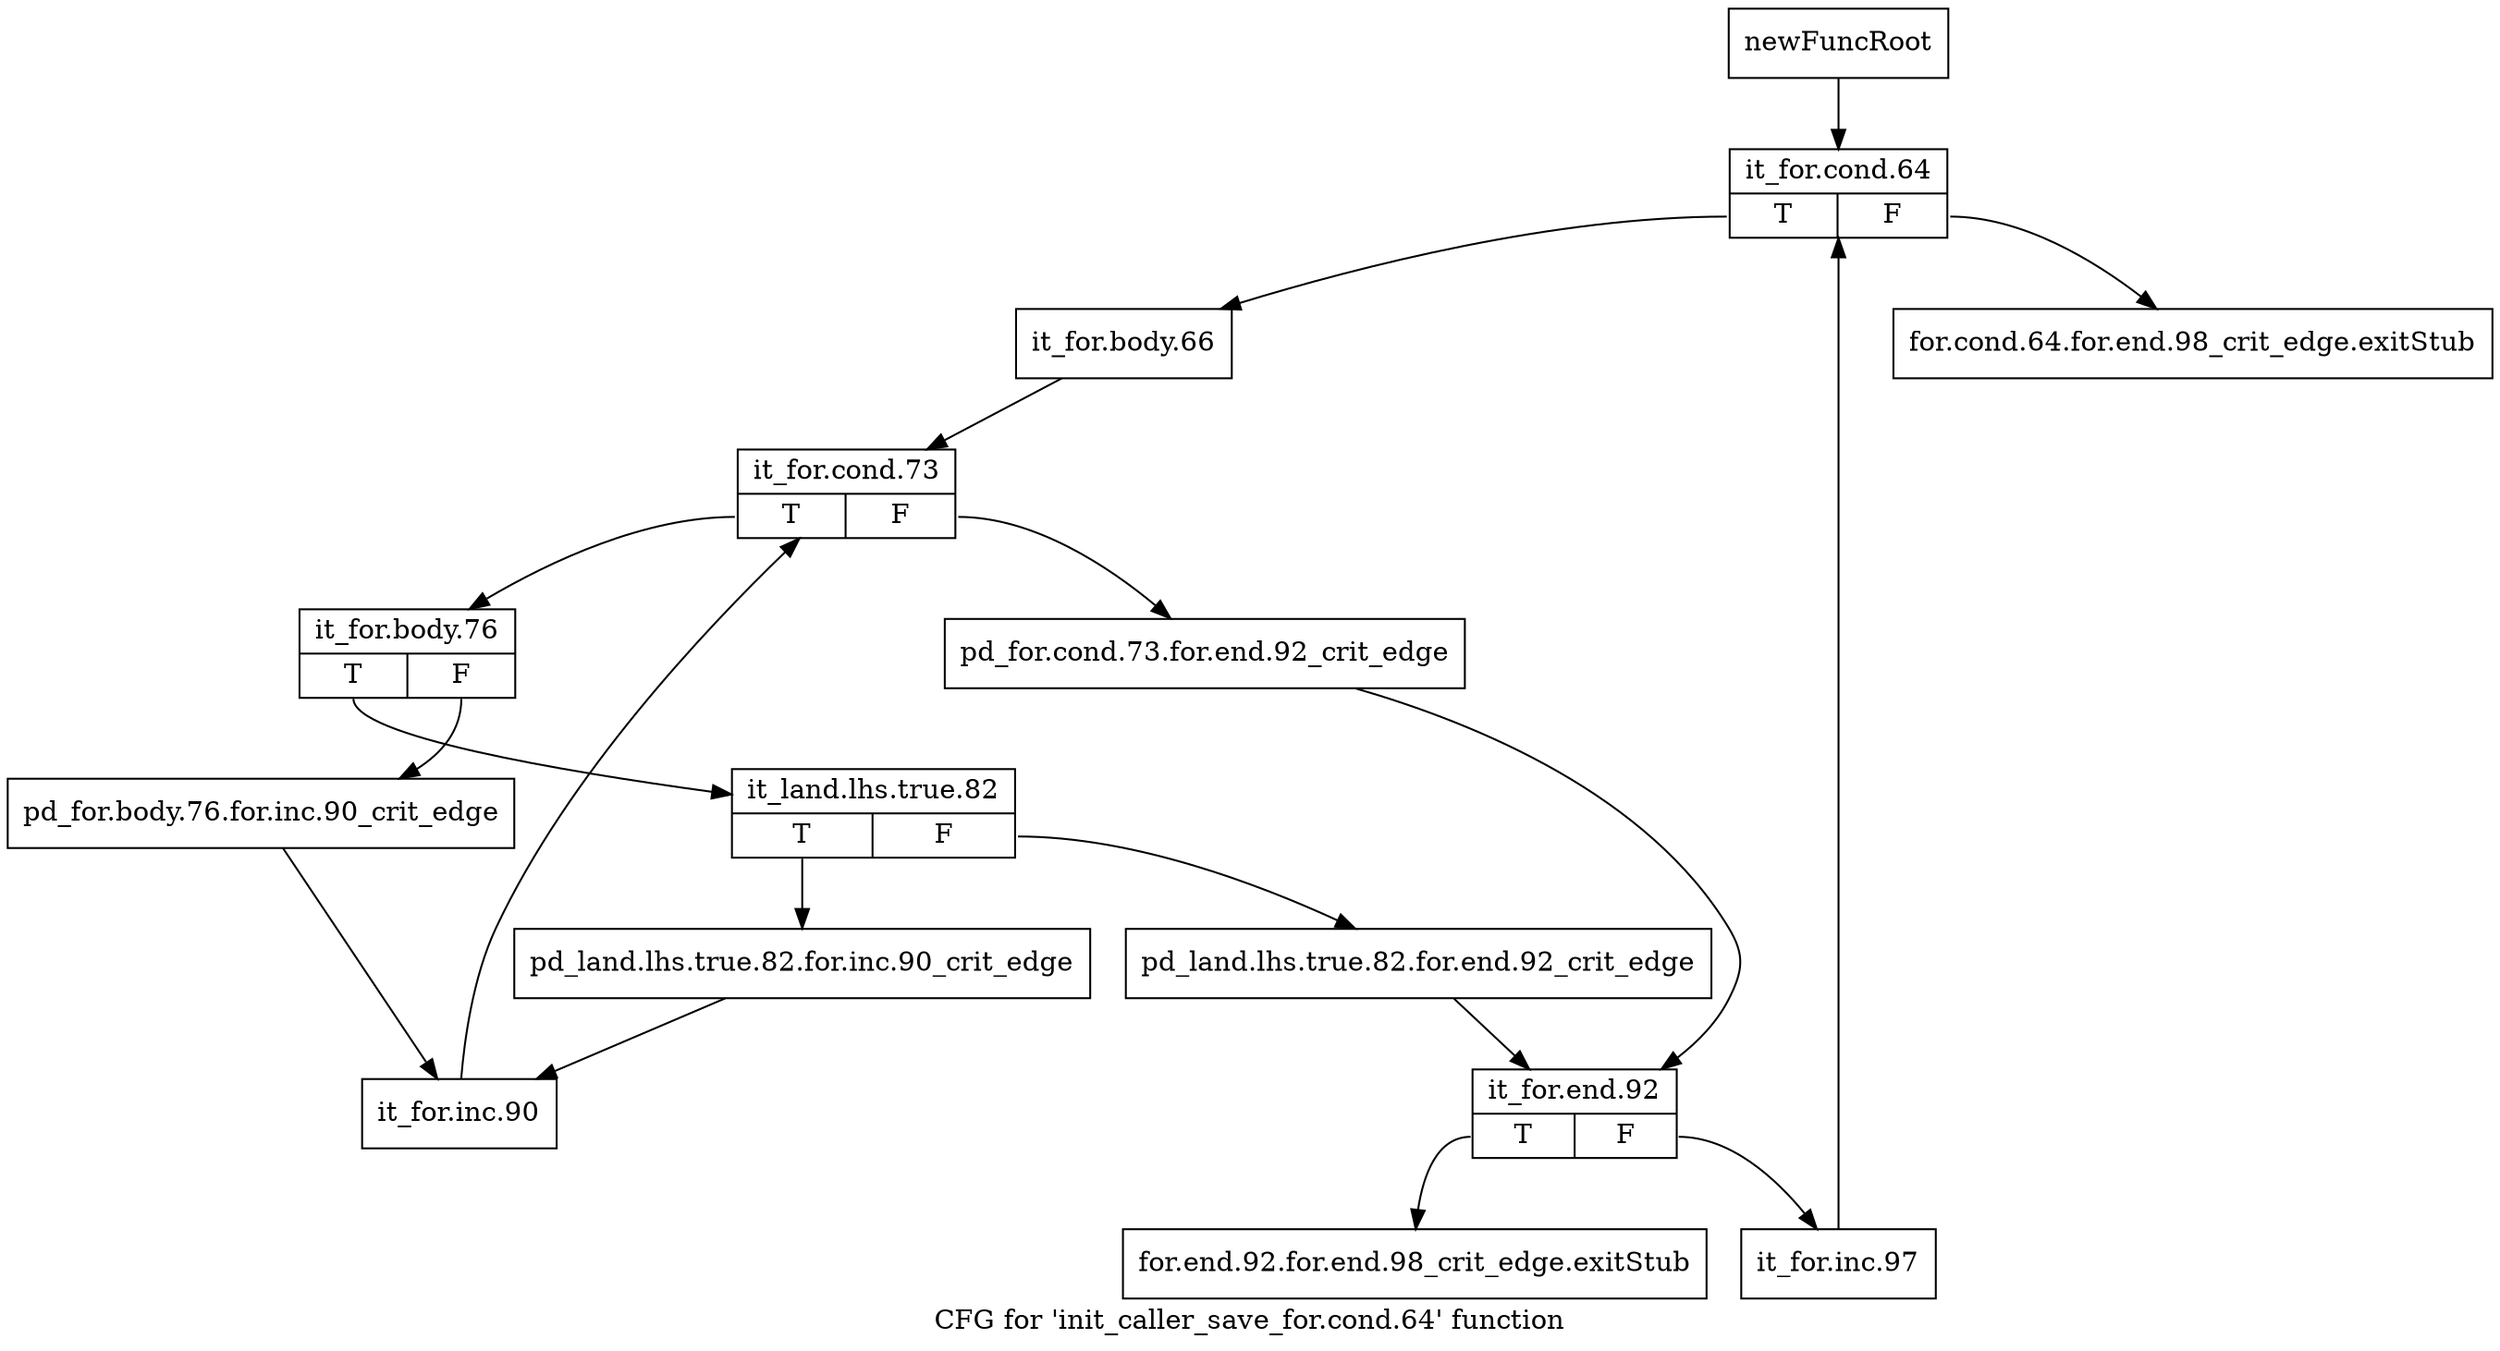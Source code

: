 digraph "CFG for 'init_caller_save_for.cond.64' function" {
	label="CFG for 'init_caller_save_for.cond.64' function";

	Node0x7a03da0 [shape=record,label="{newFuncRoot}"];
	Node0x7a03da0 -> Node0x7a03e90;
	Node0x7a03df0 [shape=record,label="{for.cond.64.for.end.98_crit_edge.exitStub}"];
	Node0x7a03e40 [shape=record,label="{for.end.92.for.end.98_crit_edge.exitStub}"];
	Node0x7a03e90 [shape=record,label="{it_for.cond.64|{<s0>T|<s1>F}}"];
	Node0x7a03e90:s0 -> Node0x7a03ee0;
	Node0x7a03e90:s1 -> Node0x7a03df0;
	Node0x7a03ee0 [shape=record,label="{it_for.body.66}"];
	Node0x7a03ee0 -> Node0x7a03f30;
	Node0x7a03f30 [shape=record,label="{it_for.cond.73|{<s0>T|<s1>F}}"];
	Node0x7a03f30:s0 -> Node0x7a03fd0;
	Node0x7a03f30:s1 -> Node0x7a03f80;
	Node0x7a03f80 [shape=record,label="{pd_for.cond.73.for.end.92_crit_edge}"];
	Node0x7a03f80 -> Node0x7a04110;
	Node0x7a03fd0 [shape=record,label="{it_for.body.76|{<s0>T|<s1>F}}"];
	Node0x7a03fd0:s0 -> Node0x7a04070;
	Node0x7a03fd0:s1 -> Node0x7a04020;
	Node0x7a04020 [shape=record,label="{pd_for.body.76.for.inc.90_crit_edge}"];
	Node0x7a04020 -> Node0x7a04200;
	Node0x7a04070 [shape=record,label="{it_land.lhs.true.82|{<s0>T|<s1>F}}"];
	Node0x7a04070:s0 -> Node0x7a041b0;
	Node0x7a04070:s1 -> Node0x7a040c0;
	Node0x7a040c0 [shape=record,label="{pd_land.lhs.true.82.for.end.92_crit_edge}"];
	Node0x7a040c0 -> Node0x7a04110;
	Node0x7a04110 [shape=record,label="{it_for.end.92|{<s0>T|<s1>F}}"];
	Node0x7a04110:s0 -> Node0x7a03e40;
	Node0x7a04110:s1 -> Node0x7a04160;
	Node0x7a04160 [shape=record,label="{it_for.inc.97}"];
	Node0x7a04160 -> Node0x7a03e90;
	Node0x7a041b0 [shape=record,label="{pd_land.lhs.true.82.for.inc.90_crit_edge}"];
	Node0x7a041b0 -> Node0x7a04200;
	Node0x7a04200 [shape=record,label="{it_for.inc.90}"];
	Node0x7a04200 -> Node0x7a03f30;
}
